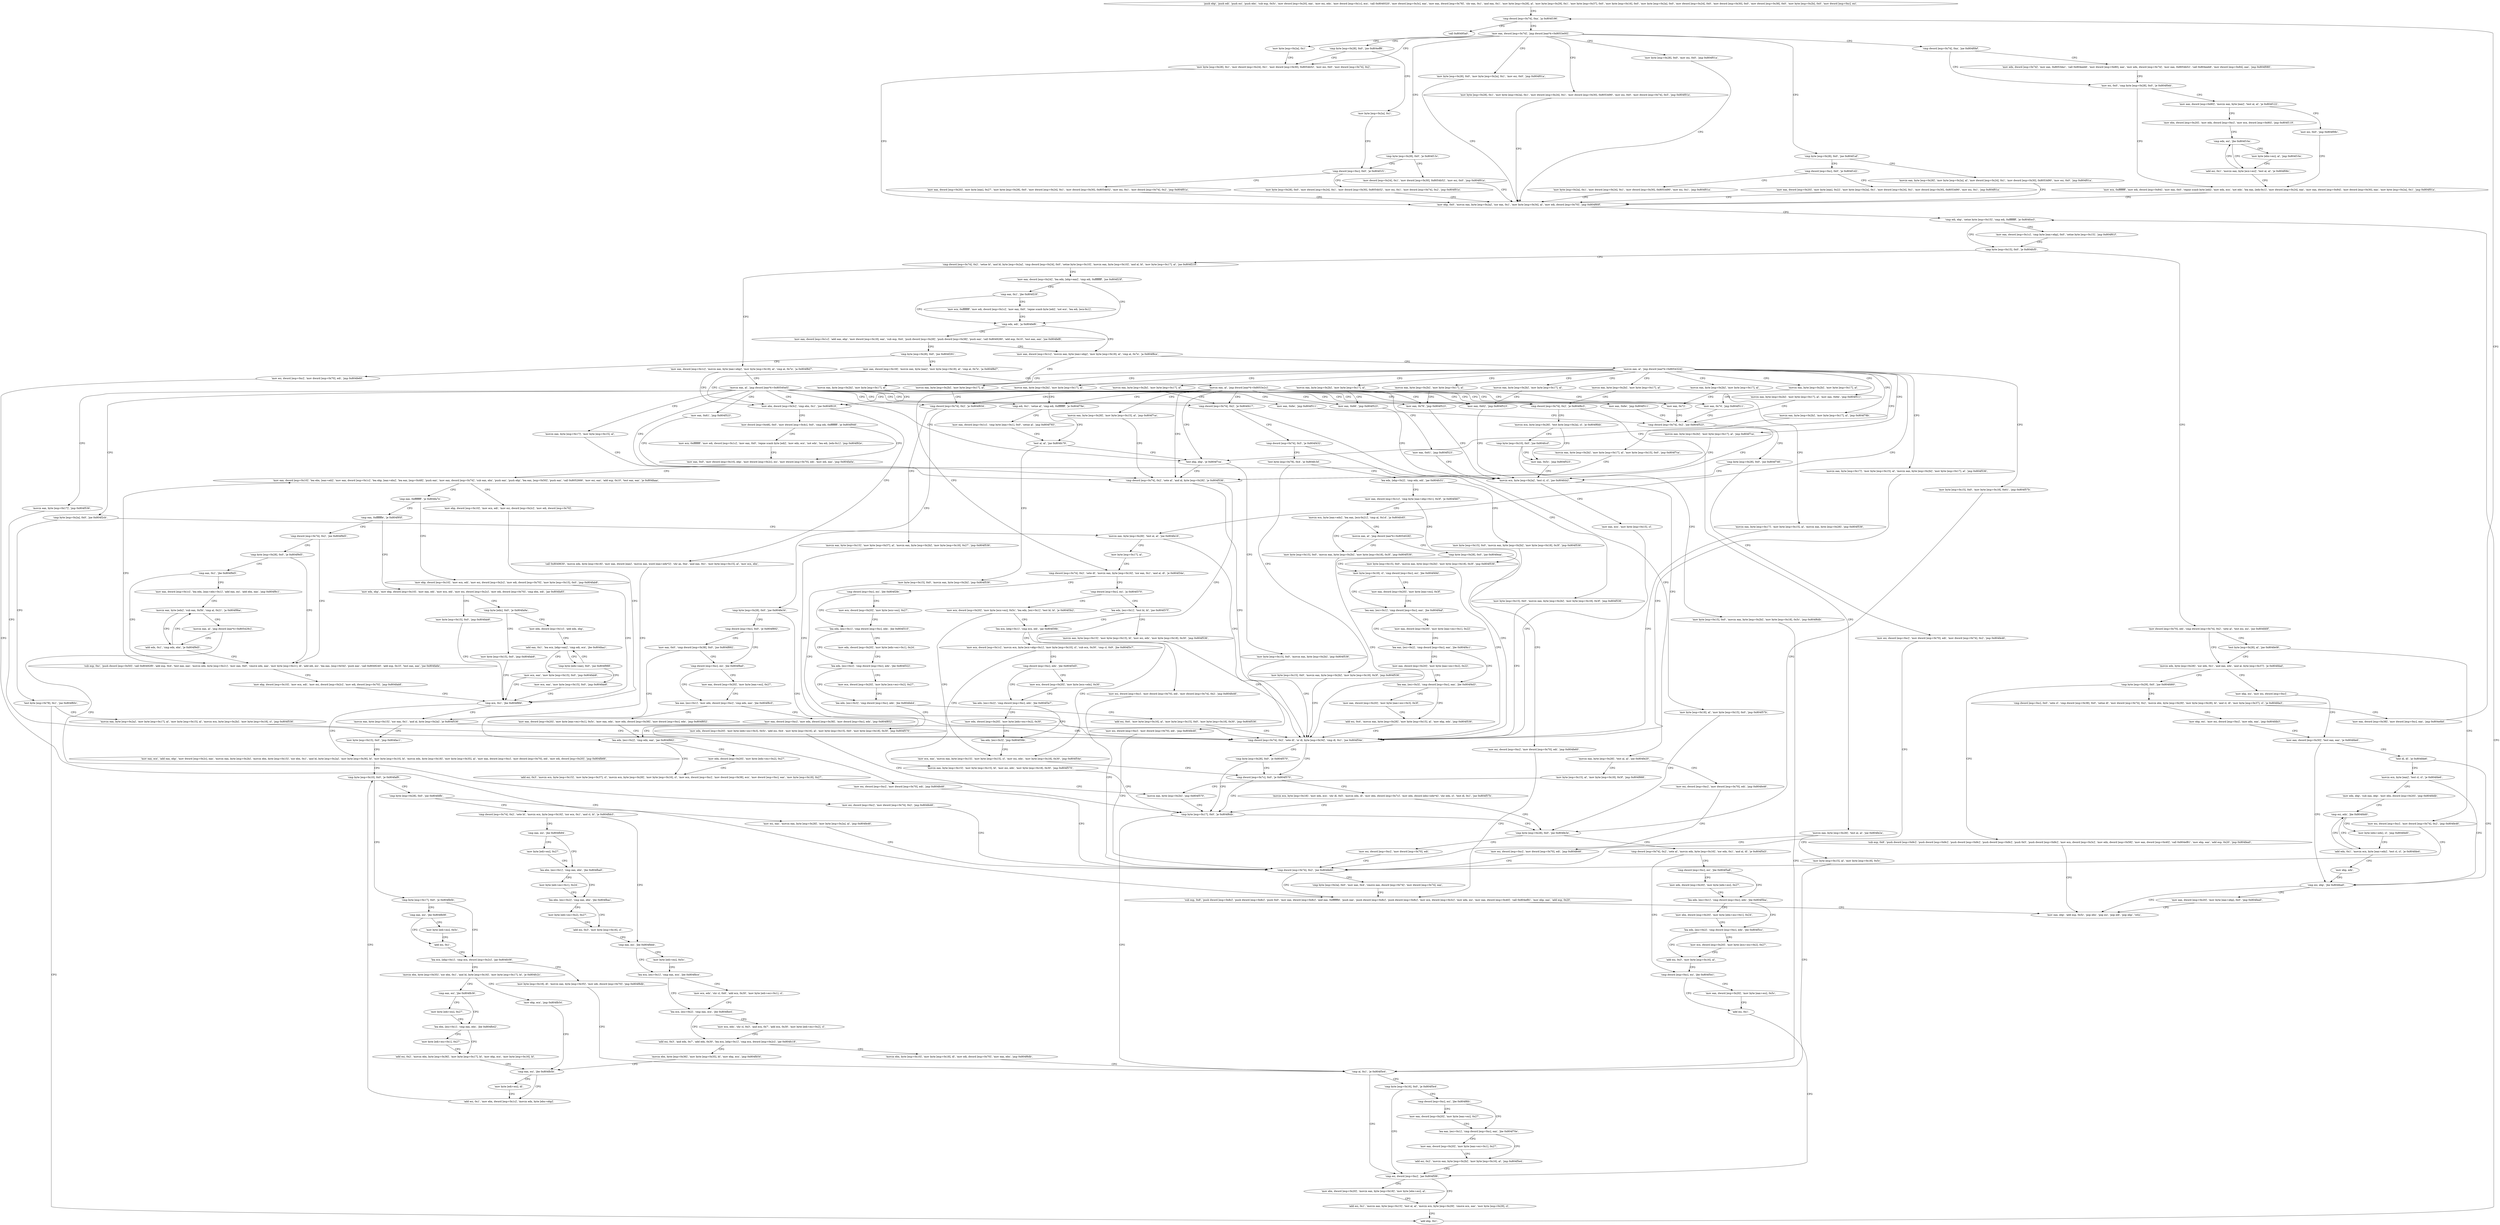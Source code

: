 digraph "func" {
"134541185" [label = "'push ebp', 'push edi', 'push esi', 'push ebx', 'sub esp, 0x5c', 'mov dword [esp+0x20], eax', 'mov esi, edx', 'mov dword [esp+0x1c], ecx', 'call 0x8049320', 'mov dword [esp+0x3c], eax', 'mov eax, dword [esp+0x78]', 'shr eax, 0x1', 'and eax, 0x1', 'mov byte [esp+0x28], al', 'mov byte [esp+0x29], 0x1', 'mov byte [esp+0x37], 0x0', 'mov byte [esp+0x16], 0x0', 'mov byte [esp+0x2a], 0x0', 'mov dword [esp+0x24], 0x0', 'mov dword [esp+0x30], 0x0', 'mov dword [esp+0x38], 0x0', 'mov byte [esp+0x2b], 0x0', 'mov dword [esp+0xc], esi', " ]
"134541277" [label = "'cmp dword [esp+0x74], 0xa', 'ja 0x804f196', " ]
"134541718" [label = "'call 0x80495a0', " ]
"134541288" [label = "'mov eax, dword [esp+0x74]', 'jmp dword [eax*4+0x8053e00]', " ]
"134541299" [label = "'mov byte [esp+0x2a], 0x1', " ]
"134541304" [label = "'mov byte [esp+0x28], 0x1', 'mov dword [esp+0x24], 0x1', 'mov dword [esp+0x30], 0x8054b52', 'mov esi, 0x0', 'mov dword [esp+0x74], 0x2', " ]
"134541364" [label = "'mov byte [esp+0x28], 0x0', 'mov esi, 0x0', 'jmp 0x804f01a', " ]
"134541376" [label = "'cmp byte [esp+0x28], 0x0', 'jne 0x804f1af', " ]
"134541433" [label = "'cmp dword [esp+0x74], 0xa', 'jne 0x804f0bf', " ]
"134541612" [label = "'cmp byte [esp+0x28], 0x0', 'jne 0x804eff8', " ]
"134541685" [label = "'cmp byte [esp+0x28], 0x0', 'je 0x804f13c', " ]
"134541723" [label = "'mov byte [esp+0x28], 0x0', 'mov byte [esp+0x2a], 0x1', 'mov esi, 0x0', 'jmp 0x804f01a', " ]
"134545098" [label = "'mov byte [esp+0x28], 0x1', 'mov byte [esp+0x2a], 0x1', 'mov dword [esp+0x24], 0x1', 'mov dword [esp+0x30], 0x8053d90', 'mov esi, 0x0', 'mov dword [esp+0x74], 0x5', 'jmp 0x804f01a', " ]
"134541338" [label = "'mov ebp, 0x0', 'movzx eax, byte [esp+0x2a]', 'xor eax, 0x1', 'mov byte [esp+0x34], al', 'mov edi, dword [esp+0x70]', 'jmp 0x804f60f', " ]
"134541743" [label = "'movzx eax, byte [esp+0x28]', 'mov byte [esp+0x2a], al', 'mov dword [esp+0x24], 0x1', 'mov dword [esp+0x30], 0x8053d90', 'mov esi, 0x0', 'jmp 0x804f01a', " ]
"134541387" [label = "'cmp dword [esp+0xc], 0x0', 'je 0x804f1d2', " ]
"134541503" [label = "'mov edx, dword [esp+0x74]', 'mov eax, 0x8053da1', 'call 0x804eeb6', 'mov dword [esp+0x80], eax', 'mov edx, dword [esp+0x74]', 'mov eax, 0x8054b52', 'call 0x804eeb6', 'mov dword [esp+0x84], eax', 'jmp 0x804f080', " ]
"134541440" [label = "'mov esi, 0x0', 'cmp byte [esp+0x28], 0x0', 'je 0x804f0eb', " ]
"134541623" [label = "'mov byte [esp+0x2a], 0x1', " ]
"134541628" [label = "'cmp dword [esp+0xc], 0x0', 'je 0x804f1f1', " ]
"134541692" [label = "'mov dword [esp+0x24], 0x1', 'mov dword [esp+0x30], 0x8054b52', 'mov esi, 0x0', 'jmp 0x804f01a', " ]
"134542863" [label = "'cmp edi, ebp', 'setne byte [esp+0x15]', 'cmp edi, 0xffffffff', 'je 0x804fce3', " ]
"134544611" [label = "'mov eax, dword [esp+0x1c]', 'cmp byte [eax+ebp], 0x0', 'setne byte [esp+0x15]', 'jmp 0x804f61f', " ]
"134542879" [label = "'cmp byte [esp+0x15], 0x0', 'je 0x804fcf5', " ]
"134541778" [label = "'mov byte [esp+0x2a], 0x1', 'mov dword [esp+0x24], 0x1', 'mov dword [esp+0x30], 0x8053d90', 'mov esi, 0x1', 'jmp 0x804f01a', " ]
"134541398" [label = "'mov eax, dword [esp+0x20]', 'mov byte [eax], 0x22', 'mov byte [esp+0x2a], 0x1', 'mov dword [esp+0x24], 0x1', 'mov dword [esp+0x30], 0x8053d90', 'mov esi, 0x1', 'jmp 0x804f01a', " ]
"134541547" [label = "'mov eax, dword [esp+0x80]', 'movzx eax, byte [eax]', 'test al, al', 'je 0x804f122', " ]
"134541452" [label = "'mov ecx, 0xffffffff', 'mov edi, dword [esp+0x84]', 'mov eax, 0x0', 'repne scasb byte [edi]', 'mov edx, ecx', 'not edx', 'lea eax, [edx-0x1]', 'mov dword [esp+0x24], eax', 'mov eax, dword [esp+0x84]', 'mov dword [esp+0x30], eax', 'mov byte [esp+0x2a], 0x1', 'jmp 0x804f01a', " ]
"134541809" [label = "'mov byte [esp+0x28], 0x0', 'mov dword [esp+0x24], 0x1', 'mov dword [esp+0x30], 0x8054b52', 'mov esi, 0x1', 'mov dword [esp+0x74], 0x2', 'jmp 0x804f01a', " ]
"134541639" [label = "'mov eax, dword [esp+0x20]', 'mov byte [eax], 0x27', 'mov byte [esp+0x28], 0x0', 'mov dword [esp+0x24], 0x1', 'mov dword [esp+0x30], 0x8054b52', 'mov esi, 0x1', 'mov dword [esp+0x74], 0x2', 'jmp 0x804f01a', " ]
"134544629" [label = "'mov dword [esp+0x70], edi', 'cmp dword [esp+0x74], 0x2', 'sete al', 'test esi, esi', 'jne 0x804fd0f', " ]
"134542890" [label = "'cmp dword [esp+0x74], 0x2', 'setne bl', 'and bl, byte [esp+0x2a]', 'cmp dword [esp+0x24], 0x0', 'setne byte [esp+0x10]', 'movzx eax, byte [esp+0x10]', 'and al, bl', 'mov byte [esp+0x17], al', 'jne 0x804f218', " ]
"134541602" [label = "'mov esi, 0x0', 'jmp 0x804f08c', " ]
"134541561" [label = "'mov ebx, dword [esp+0x20]', 'mov edx, dword [esp+0xc]', 'mov ecx, dword [esp+0x80]', 'jmp 0x804f119', " ]
"134544655" [label = "'movzx edx, byte [esp+0x28]', 'xor edx, 0x1', 'and eax, edx', 'and al, byte [esp+0x37]', 'je 0x804fdad', " ]
"134544645" [label = "'test byte [esp+0x28], al', 'jne 0x804fe08', " ]
"134541848" [label = "'mov eax, dword [esp+0x24]', 'lea edx, [ebp+eax]', 'cmp edi, 0xffffffff', 'jne 0x804f23f', " ]
"134542929" [label = "'mov eax, dword [esp+0x1c]', 'movzx eax, byte [eax+ebp]', 'mov byte [esp+0x18], al', 'cmp al, 0x7e', 'ja 0x804f8d7', " ]
"134541593" [label = "'cmp edx, esi', 'jbe 0x804f10a', " ]
"134544813" [label = "'mov ebp, esi', 'mov esi, dword [esp+0xc]', " ]
"134544675" [label = "'cmp byte [esp+0x29], 0x0', 'jne 0x804fd60', " ]
"134544904" [label = "'mov esi, dword [esp+0xc]', 'mov dword [esp+0x74], 0x2', 'jmp 0x804fe46', " ]
"134541887" [label = "'cmp edx, edi', 'ja 0x804fef6', " ]
"134541861" [label = "'cmp eax, 0x1', 'jbe 0x804f23f', " ]
"134543575" [label = "'mov ebx, dword [esp+0x3c]', 'cmp ebx, 0x1', 'jne 0x804f919', " ]
"134542949" [label = "'movzx eax, al', 'jmp dword [eax*4+0x80540a0]', " ]
"134541578" [label = "'add esi, 0x1', 'movzx eax, byte [ecx+esi]', 'test al, al', 'je 0x804f08c', " ]
"134541597" [label = "'mov byte [ebx+esi], al', 'jmp 0x804f10a', " ]
"134544819" [label = "'mov eax, dword [esp+0x30]', 'test eax, eax', 'je 0x804fde6', " ]
"134544736" [label = "'sub esp, 0x8', 'push dword [esp+0x8c]', 'push dword [esp+0x8c]', 'push dword [esp+0x8c]', 'push dword [esp+0x8c]', 'push 0x5', 'push dword [esp+0x8c]', 'mov ecx, dword [esp+0x3c]', 'mov edx, dword [esp+0x58]', 'mov eax, dword [esp+0x40]', 'call 0x804ef81', 'mov ebp, eax', 'add esp, 0x20', 'jmp 0x804fea0', " ]
"134544682" [label = "'cmp dword [esp+0xc], 0x0', 'sete cl', 'cmp dword [esp+0x38], 0x0', 'setne dl', 'mov dword [esp+0x74], 0x2', 'movzx ebx, byte [esp+0x29]', 'mov byte [esp+0x28], bl', 'and cl, dl', 'mov byte [esp+0x37], cl', 'je 0x804fda3', " ]
"134544966" [label = "'cmp dword [esp+0x74], 0x2', 'jne 0x804fe60', " ]
"134545142" [label = "'mov eax, dword [esp+0x1c]', 'movzx eax, byte [eax+ebp]', 'mov byte [esp+0x18], al', 'cmp al, 0x7e', 'ja 0x804f8ce', " ]
"134541895" [label = "'mov eax, dword [esp+0x1c]', 'add eax, ebp', 'mov dword [esp+0x18], eax', 'sub esp, 0x4', 'push dword [esp+0x28]', 'push dword [esp+0x38]', 'push eax', 'call 0x8049280', 'add esp, 0x10', 'test eax, eax', 'jne 0x804fef6', " ]
"134541866" [label = "'mov ecx, 0xffffffff', 'mov edi, dword [esp+0x1c]', 'mov eax, 0x0', 'repne scasb byte [edi]', 'not ecx', 'lea edi, [ecx-0x1]', " ]
"134543641" [label = "'mov dword [esp+0x48], 0x0', 'mov dword [esp+0x4c], 0x0', 'cmp edi, 0xffffffff', 'je 0x804f946', " ]
"134543584" [label = "'call 0x8049630', 'movzx edx, byte [esp+0x18]', 'mov eax, dword [eax]', 'movzx eax, word [eax+edx*2]', 'shr ax, 0xe', 'and eax, 0x1', 'mov byte [esp+0x15], al', 'mov ecx, ebx', " ]
"134541982" [label = "'cmp byte [esp+0x2a], 0x0', 'jne 0x804f2cb', " ]
"134542325" [label = "'cmp dword [esp+0x74], 0x2', 'je 0x804f417', " ]
"134542572" [label = "'mov eax, 0x62', 'jmp 0x804f523', " ]
"134542588" [label = "'mov eax, 0x66', 'jmp 0x804f523', " ]
"134542604" [label = "'mov eax, 0x72', " ]
"134542968" [label = "'mov eax, 0x74', 'jmp 0x804f511', " ]
"134542987" [label = "'mov eax, 0x76', 'jmp 0x804f523', " ]
"134543006" [label = "'cmp dword [esp+0x74], 0x2', 'je 0x804f6c5', " ]
"134543135" [label = "'mov eax, 0x6e', 'jmp 0x804f511', " ]
"134543195" [label = "'mov eax, 0x61', 'jmp 0x804f523', " ]
"134543224" [label = "'cmp edi, 0x1', 'setne al', 'cmp edi, 0xffffffff', 'je 0x804f79e', " ]
"134543243" [label = "'test ebp, ebp', 'je 0x804f7ca', " ]
"134543297" [label = "'movzx eax, byte [esp+0x17]', 'mov byte [esp+0x15], al', " ]
"134543306" [label = "'cmp dword [esp+0x74], 0x2', 'sete al', 'and al, byte [esp+0x28]', 'je 0x804f536', " ]
"134543381" [label = "'cmp dword [esp+0x74], 0x2', 'je 0x804f834', " ]
"134544435" [label = "'movzx eax, byte [esp+0x17]', 'jmp 0x804f536', " ]
"134544870" [label = "'cmp esi, ebp', 'jbe 0x804fea0', " ]
"134545056" [label = "'mov eax, ebp', 'add esp, 0x5c', 'pop ebx', 'pop esi', 'pop edi', 'pop ebp', 'retn', " ]
"134544878" [label = "'mov eax, dword [esp+0x20]', 'mov byte [eax+ebp], 0x0', 'jmp 0x804fea0', " ]
"134544827" [label = "'test dl, dl', 'je 0x804fde6', " ]
"134544831" [label = "'movzx ecx, byte [eax]', 'test cl, cl', 'je 0x804fde6', " ]
"134544803" [label = "'mov ebp, esi', 'mov esi, dword [esp+0xc]', 'mov edx, eax', 'jmp 0x804fdb3', " ]
"134544723" [label = "'mov eax, dword [esp+0x38]', 'mov dword [esp+0xc], eax', 'jmp 0x804efdd', " ]
"134544992" [label = "'sub esp, 0x8', 'push dword [esp+0x8c]', 'push dword [esp+0x8c]', 'push 0x0', 'mov eax, dword [esp+0x8c]', 'and eax, 0xfffffffd', 'push eax', 'push dword [esp+0x8c]', 'push dword [esp+0x8c]', 'mov ecx, dword [esp+0x3c]', 'mov edx, esi', 'mov eax, dword [esp+0x40]', 'call 0x804ef81', 'mov ebp, eax', 'add esp, 0x20', " ]
"134544973" [label = "'cmp byte [esp+0x2a], 0x0', 'mov eax, 0x4', 'cmove eax, dword [esp+0x74]', 'mov dword [esp+0x74], eax', " ]
"134543566" [label = "'movzx eax, byte [esp+0x2b]', 'mov byte [esp+0x17], al', " ]
"134545162" [label = "'movzx eax, al', 'jmp dword [eax*4+0x8054324]', " ]
"134541933" [label = "'cmp byte [esp+0x28], 0x0', 'jne 0x804f291', " ]
"134543686" [label = "'mov ecx, 0xffffffff', 'mov edi, dword [esp+0x1c]', 'mov eax, 0x0', 'repne scasb byte [edi]', 'mov edx, ecx', 'not edx', 'lea edi, [edx-0x1]', 'jmp 0x804f92e', " ]
"134543662" [label = "'mov eax, 0x0', 'mov dword [esp+0x10], ebp', 'mov dword [esp+0x2c], esi', 'mov dword [esp+0x70], edi', 'mov edi, eax', 'jmp 0x804fa0a', " ]
"134543613" [label = "'movzx eax, byte [esp+0x15]', 'xor eax, 0x1', 'and al, byte [esp+0x2a]', 'je 0x804f536', " ]
"134542027" [label = "'movzx eax, byte [esp+0x28]', 'test al, al', 'jne 0x804fe16', " ]
"134541989" [label = "'test byte [esp+0x78], 0x1', 'jne 0x804f60c', " ]
"134542359" [label = "'movzx eax, byte [esp+0x28]', 'test al, al', 'jne 0x804fe20', " ]
"134542332" [label = "'cmp dword [esp+0x74], 0x5', 'je 0x804f432', " ]
"134542627" [label = "'movzx ecx, byte [esp+0x2a]', 'test cl, cl', 'jne 0x804fcb2', " ]
"134542609" [label = "'cmp dword [esp+0x74], 0x2', 'jne 0x804f523', " ]
"134543045" [label = "'movzx eax, byte [esp+0x28]', 'test al, al', 'jne 0x804fe2a', " ]
"134543013" [label = "'movzx ecx, byte [esp+0x28]', 'test byte [esp+0x2a], cl', 'je 0x804f6bb', " ]
"134543262" [label = "'mov eax, dword [esp+0x1c]', 'cmp byte [eax+0x1], 0x0', 'setne al', 'jmp 0x804f783', " ]
"134543235" [label = "'test al, al', 'jne 0x804fc79', " ]
"134543247" [label = "'mov byte [esp+0x15], 0x0', 'movzx eax, byte [esp+0x2b]', 'jmp 0x804f536', " ]
"134542646" [label = "'cmp dword [esp+0x74], 0x2', 'sete dl', 'or dl, byte [esp+0x34]', 'cmp dl, 0x1', 'jne 0x804f54e', " ]
"134543324" [label = "'mov esi, dword [esp+0xc]', 'mov dword [esp+0x70], edi', 'mov dword [esp+0x74], 0x2', 'jmp 0x804fe46', " ]
"134543412" [label = "'cmp byte [esp+0x28], 0x0', 'jne 0x804fe34', " ]
"134543388" [label = "'movzx eax, byte [esp+0x15]', 'mov byte [esp+0x37], al', 'movzx eax, byte [esp+0x2b]', 'mov byte [esp+0x18], 0x27', 'jmp 0x804f536', " ]
"134544838" [label = "'mov edx, ebp', 'sub eax, ebp', 'mov ebx, dword [esp+0x20]', 'jmp 0x804fddb', " ]
"134542316" [label = "'movzx eax, byte [esp+0x2b]', 'mov byte [esp+0x17], al', " ]
"134542563" [label = "'movzx eax, byte [esp+0x2b]', 'mov byte [esp+0x17], al', " ]
"134542579" [label = "'movzx eax, byte [esp+0x2b]', 'mov byte [esp+0x17], al', " ]
"134542595" [label = "'movzx eax, byte [esp+0x2b]', 'mov byte [esp+0x17], al', " ]
"134542959" [label = "'movzx eax, byte [esp+0x2b]', 'mov byte [esp+0x17], al', " ]
"134542978" [label = "'movzx eax, byte [esp+0x2b]', 'mov byte [esp+0x17], al', " ]
"134542997" [label = "'movzx eax, byte [esp+0x2b]', 'mov byte [esp+0x17], al', " ]
"134543155" [label = "'movzx eax, byte [esp+0x2b]', 'mov byte [esp+0x17], al', 'mov eax, 0x6e', 'jmp 0x804f511', " ]
"134543215" [label = "'movzx eax, byte [esp+0x2b]', 'mov byte [esp+0x17], al', " ]
"134543275" [label = "'movzx eax, byte [esp+0x2b]', 'mov byte [esp+0x17], al', 'jmp 0x804f78b', " ]
"134543286" [label = "'movzx eax, byte [esp+0x2b]', 'mov byte [esp+0x17], al', 'jmp 0x804f7ca', " ]
"134543356" [label = "'movzx eax, byte [esp+0x2b]', 'mov byte [esp+0x17], al', 'mov byte [esp+0x15], 0x0', 'jmp 0x804f7ca', " ]
"134543372" [label = "'movzx eax, byte [esp+0x2b]', 'mov byte [esp+0x17], al', " ]
"134544539" [label = "'movzx eax, byte [esp+0x17]', 'mov byte [esp+0x15], al', 'movzx eax, byte [esp+0x2b]', 'mov byte [esp+0x17], al', 'jmp 0x804f536', " ]
"134544576" [label = "'mov byte [esp+0x15], 0x0', 'mov byte [esp+0x18], 0x61', 'jmp 0x804f57b', " ]
"134541969" [label = "'mov esi, dword [esp+0xc]', 'mov dword [esp+0x70], edi', 'jmp 0x804fe60', " ]
"134541940" [label = "'mov eax, dword [esp+0x18]', 'movzx eax, byte [eax]', 'mov byte [esp+0x18], al', 'cmp al, 0x7e', 'ja 0x804f8d7', " ]
"134543882" [label = "'mov eax, dword [esp+0x10]', 'lea ebx, [eax+edi]', 'mov eax, dword [esp+0x1c]', 'lea ebp, [eax+ebx]', 'lea eax, [esp+0x48]', 'push eax', 'mov eax, dword [esp+0x74]', 'sub eax, ebx', 'push eax', 'push ebp', 'lea eax, [esp+0x50]', 'push eax', 'call 0x8052666', 'mov esi, eax', 'add esp, 0x10', 'test eax, eax', 'je 0x804faaa', " ]
"134542670" [label = "'cmp dword [esp+0x7c], 0x0', 'je 0x804f570', " ]
"134542663" [label = "'cmp byte [esp+0x28], 0x0', 'je 0x804f570', " ]
"134543631" [label = "'mov byte [esp+0x15], 0x0', 'jmp 0x804fac1', " ]
"134544065" [label = "'mov eax, ecx', 'add eax, ebp', 'mov dword [esp+0x2c], eax', 'movzx eax, byte [esp+0x2b]', 'movzx ebx, byte [esp+0x15]', 'xor ebx, 0x1', 'and bl, byte [esp+0x2a]', 'mov byte [esp+0x36], bl', 'mov byte [esp+0x10], bl', 'movzx edx, byte [esp+0x18]', 'mov byte [esp+0x35], al', 'mov eax, dword [esp+0xc]', 'mov dword [esp+0x70], edi', 'mov edi, dword [esp+0x20]', 'jmp 0x804fb66', " ]
"134544918" [label = "'mov esi, dword [esp+0xc]', 'mov dword [esp+0x70], edi', 'jmp 0x804fe46', " ]
"134542040" [label = "'mov byte [esp+0x17], al', " ]
"134542860" [label = "'add ebp, 0x1', " ]
"134542000" [label = "'movzx eax, byte [esp+0x2a]', 'mov byte [esp+0x17], al', 'mov byte [esp+0x15], al', 'movzx ecx, byte [esp+0x2b]', 'mov byte [esp+0x18], cl', 'jmp 0x804f536', " ]
"134544928" [label = "'mov esi, dword [esp+0xc]', 'mov dword [esp+0x70], edi', 'jmp 0x804fe46', " ]
"134542372" [label = "'mov byte [esp+0x15], al', 'mov byte [esp+0x18], 0x3f', 'jmp 0x804f888', " ]
"134542386" [label = "'test byte [esp+0x78], 0x4', 'je 0x804fc3d', " ]
"134542339" [label = "'mov byte [esp+0x15], 0x0', 'movzx eax, byte [esp+0x2b]', 'mov byte [esp+0x18], 0x3f', 'jmp 0x804f536', " ]
"134544562" [label = "'mov byte [esp+0x18], al', 'mov byte [esp+0x15], 0x0', 'jmp 0x804f57b', " ]
"134542640" [label = "'mov eax, ecx', 'mov byte [esp+0x15], cl', " ]
"134542616" [label = "'cmp byte [esp+0x28], 0x0', 'jne 0x804f746', " ]
"134543174" [label = "'mov esi, dword [esp+0xc]', 'mov dword [esp+0x70], edi', 'mov dword [esp+0x74], 0x2', 'jmp 0x804fe46', " ]
"134544938" [label = "'mov esi, dword [esp+0xc]', 'mov dword [esp+0x70], edi', 'jmp 0x804fe46', " ]
"134543058" [label = "'mov byte [esp+0x15], al', 'mov byte [esp+0x18], 0x5c', " ]
"134543035" [label = "'mov eax, 0x5c', 'jmp 0x804f523', " ]
"134543024" [label = "'cmp byte [esp+0x10], 0x0', 'jne 0x804fccf', " ]
"134544505" [label = "'mov byte [esp+0x15], 0x0', 'movzx eax, byte [esp+0x2b]', 'jmp 0x804f536', " ]
"134544948" [label = "'mov esi, dword [esp+0xc]', 'mov dword [esp+0x70], edi', 'jmp 0x804fe46', " ]
"134543423" [label = "'cmp dword [esp+0xc], 0x0', 'je 0x804f892', " ]
"134544859" [label = "'cmp esi, edx', 'jbe 0x804fdd0', " ]
"134542715" [label = "'cmp byte [esp+0x28], 0x0', 'jne 0x804fe3e', " ]
"134541959" [label = "'movzx eax, al', 'jmp dword [eax*4+0x8053e2c]', " ]
"134544042" [label = "'mov ebp, dword [esp+0x10]', 'mov ecx, edi', 'mov esi, dword [esp+0x2c]', 'mov edi, dword [esp+0x70]', " ]
"134543928" [label = "'cmp eax, 0xffffffff', 'je 0x804fa7e', " ]
"134542704" [label = "'cmp byte [esp+0x17], 0x0', 'je 0x804f6db', " ]
"134542677" [label = "'movzx ecx, byte [esp+0x18]', 'mov edx, ecx', 'shr dl, 0x5', 'movzx edx, dl', 'mov ebx, dword [esp+0x7c]', 'mov edx, dword [ebx+edx*4]', 'shr edx, cl', 'test dl, 0x1', 'jne 0x804f57b', " ]
"134544230" [label = "'cmp byte [esp+0x10], 0x0', 'je 0x804faf9', " ]
"134542044" [label = "'cmp dword [esp+0x74], 0x2', 'sete dl', 'movzx eax, byte [esp+0x16]', 'xor eax, 0x1', 'and al, dl', 'je 0x804f34e', " ]
"134543496" [label = "'movzx eax, byte [esp+0x2b]', 'jmp 0x804f570', " ]
"134544445" [label = "'mov byte [esp+0x15], 0x0', 'movzx eax, byte [esp+0x2b]', 'mov byte [esp+0x18], 0x3f', 'jmp 0x804f536', " ]
"134542397" [label = "'lea edx, [ebp+0x2]', 'cmp edx, edi', 'jae 0x804fc51', " ]
"134543067" [label = "'cmp al, 0x1', 'je 0x804f5e4', " ]
"134544591" [label = "'mov byte [esp+0x15], 0x0', 'movzx eax, byte [esp+0x2b]', 'mov byte [esp+0x18], 0x5c', 'jmp 0x804f6db', " ]
"134543506" [label = "'cmp dword [esp+0xc], esi', 'jbe 0x804f8a0', " ]
"134543430" [label = "'mov eax, 0x0', 'cmp dword [esp+0x38], 0x0', 'jne 0x804f892', " ]
"134544848" [label = "'add edx, 0x1', 'movzx ecx, byte [eax+edx]', 'test cl, cl', 'je 0x804fde4', " ]
"134544863" [label = "'mov byte [ebx+edx], cl', 'jmp 0x804fdd0', " ]
"134544958" [label = "'mov esi, dword [esp+0xc]', 'mov dword [esp+0x70], edi', " ]
"134542726" [label = "'cmp dword [esp+0x74], 0x2', 'sete al', 'movzx edx, byte [esp+0x16]', 'xor edx, 0x1', 'and al, dl', 'je 0x804f5d3', " ]
"134543145" [label = "'mov eax, 0x6e', 'jmp 0x804f511', " ]
"134543205" [label = "'mov eax, 0x61', 'jmp 0x804f523', " ]
"134543345" [label = "'movzx eax, byte [esp+0x28]', 'mov byte [esp+0x15], al', 'jmp 0x804f7ca', " ]
"134544520" [label = "'movzx eax, byte [esp+0x17]', 'mov byte [esp+0x15], al', 'movzx eax, byte [esp+0x28]', 'jmp 0x804f536', " ]
"134544056" [label = "'cmp ecx, 0x1', 'jbe 0x804f8fd', " ]
"134543998" [label = "'mov ebp, dword [esp+0x10]', 'mov ecx, edi', 'mov esi, dword [esp+0x2c]', 'mov edi, dword [esp+0x70]', 'mov byte [esp+0x15], 0x0', 'jmp 0x804fab8', " ]
"134543933" [label = "'cmp eax, 0xfffffffe', 'je 0x804f95f', " ]
"134544121" [label = "'cmp byte [esp+0x17], 0x0', 'je 0x804fb0b', " ]
"134544237" [label = "'cmp byte [esp+0x28], 0x0', 'jne 0x804fdfb', " ]
"134542158" [label = "'cmp dword [esp+0xc], esi', 'ja 0x804f370', " ]
"134542192" [label = "'mov ecx, dword [esp+0x20]', 'mov byte [ecx+esi], 0x5c', 'lea edx, [esi+0x1]', 'test bl, bl', 'je 0x804f3b2', " ]
"134542164" [label = "'lea edx, [esi+0x1]', 'test bl, bl', 'jne 0x804f37f', " ]
"134542064" [label = "'cmp dword [esp+0xc], esi', 'jbe 0x804f2fe', " ]
"134542078" [label = "'lea edx, [esi+0x1]', 'cmp dword [esp+0xc], edx', 'jbe 0x804f310', " ]
"134542070" [label = "'mov ecx, dword [esp+0x20]', 'mov byte [ecx+esi], 0x27', " ]
"134544465" [label = "'mov byte [esp+0x15], 0x0', 'movzx eax, byte [esp+0x2b]', 'mov byte [esp+0x18], 0x3f', 'jmp 0x804f536', " ]
"134542408" [label = "'mov eax, dword [esp+0x1c]', 'cmp byte [eax+ebp+0x1], 0x3f', 'je 0x804f467', " ]
"134542820" [label = "'cmp esi, dword [esp+0xc]', 'jae 0x804f5f6', " ]
"134542838" [label = "'add esi, 0x1', 'movzx eax, byte [esp+0x15]', 'test al, al', 'movzx ecx, byte [esp+0x29]', 'cmove ecx, eax', 'mov byte [esp+0x29], cl', " ]
"134542826" [label = "'mov ebx, dword [esp+0x20]', 'movzx eax, byte [esp+0x18]', 'mov byte [ebx+esi], al', " ]
"134543075" [label = "'cmp byte [esp+0x16], 0x0', 'je 0x804f5e4', " ]
"134543086" [label = "'cmp dword [esp+0xc], esi', 'jbe 0x804f6fc', " ]
"134543520" [label = "'lea eax, [esi+0x1]', 'mov edx, dword [esp+0xc]', 'cmp edx, eax', 'jbe 0x804f8c0', " ]
"134543512" [label = "'mov eax, dword [esp+0x20]', 'mov byte [eax+esi], 0x27', " ]
"134543442" [label = "'lea edx, [esi+0x2]', 'cmp edx, eax', 'jae 0x804f862', " ]
"134544868" [label = "'mov ebp, edx', " ]
"134542803" [label = "'cmp dword [esp+0xc], esi', 'jbe 0x804f5e1', " ]
"134542746" [label = "'cmp dword [esp+0xc], esi', 'jbe 0x804f5a8', " ]
"134543711" [label = "'mov edx, ebp', 'mov ebp, dword [esp+0x10]', 'mov eax, edi', 'mov ecx, edi', 'mov esi, dword [esp+0x2c]', 'mov edi, dword [esp+0x70]', 'cmp ebx, edi', 'jae 0x804fa93', " ]
"134543942" [label = "'cmp dword [esp+0x74], 0x2', 'jne 0x804f9d5', " ]
"134544139" [label = "'lea ecx, [ebp+0x1]', 'cmp ecx, dword [esp+0x2c]', 'jae 0x804fc06', " ]
"134544128" [label = "'cmp eax, esi', 'jbe 0x804fb08', " ]
"134544891" [label = "'mov esi, eax', 'movzx eax, byte [esp+0x28]', 'mov byte [esp+0x2a], al', 'jmp 0x804fe46', " ]
"134544248" [label = "'cmp dword [esp+0x74], 0x2', 'sete bl', 'movzx ecx, byte [esp+0x16]', 'xor ecx, 0x1', 'and cl, bl', 'je 0x804fbb3', " ]
"134542258" [label = "'movzx eax, byte [esp+0x15]', 'mov byte [esp+0x15], bl', 'mov esi, edx', 'mov byte [esp+0x18], 0x30', 'jmp 0x804f570', " ]
"134542207" [label = "'lea ecx, [ebp+0x1]', 'cmp ecx, edi', 'jae 0x804f39b', " ]
"134542171" [label = "'movzx eax, byte [esp+0x15]', 'mov byte [esp+0x15], bl', 'mov esi, edx', 'mov byte [esp+0x18], 0x30', 'jmp 0x804f536', " ]
"134542096" [label = "'lea edx, [esi+0x2]', 'cmp dword [esp+0xc], edx', 'jbe 0x804f322', " ]
"134542087" [label = "'mov edx, dword [esp+0x20]', 'mov byte [edx+esi+0x1], 0x24', " ]
"134542439" [label = "'movzx ecx, byte [eax+edx]', 'lea eax, [ecx-0x21]', 'cmp al, 0x1d', 'ja 0x804fc65', " ]
"134542419" [label = "'mov byte [esp+0x15], 0x0', 'movzx eax, byte [esp+0x2b]', 'mov byte [esp+0x18], 0x3f', 'jmp 0x804f536', " ]
"134543100" [label = "'lea eax, [esi+0x1]', 'cmp dword [esp+0xc], eax', 'jbe 0x804f70e', " ]
"134543092" [label = "'mov eax, dword [esp+0x20]', 'mov byte [eax+esi], 0x27', " ]
"134543552" [label = "'mov eax, dword [esp+0xc]', 'mov edx, dword [esp+0x38]', 'mov dword [esp+0xc], edx', 'jmp 0x804f852', " ]
"134543531" [label = "'mov eax, dword [esp+0x20]', 'mov byte [eax+esi+0x1], 0x5c', 'mov eax, edx', 'mov edx, dword [esp+0x38]', 'mov dword [esp+0xc], edx', 'jmp 0x804f852', " ]
"134543458" [label = "'add esi, 0x3', 'movzx ecx, byte [esp+0x15]', 'mov byte [esp+0x37], cl', 'movzx ecx, byte [esp+0x28]', 'mov byte [esp+0x16], cl', 'mov ecx, dword [esp+0xc]', 'mov dword [esp+0x38], ecx', 'mov dword [esp+0xc], eax', 'mov byte [esp+0x18], 0x27', " ]
"134543449" [label = "'mov edx, dword [esp+0x20]', 'mov byte [edx+esi+0x2], 0x27', " ]
"134542817" [label = "'add esi, 0x1', " ]
"134542809" [label = "'mov eax, dword [esp+0x20]', 'mov byte [eax+esi], 0x5c', " ]
"134542760" [label = "'lea edx, [esi+0x1]', 'cmp dword [esp+0xc], edx', 'jbe 0x804f5ba', " ]
"134542752" [label = "'mov edx, dword [esp+0x20]', 'mov byte [edx+esi], 0x27', " ]
"134544019" [label = "'mov byte [esp+0x15], 0x0', 'jmp 0x804fab8', " ]
"134543737" [label = "'cmp byte [edx], 0x0', 'je 0x804fa9a', " ]
"134543829" [label = "'sub esp, 0xc', 'push dword [esp+0x50]', 'call 0x80492f0', 'add esp, 0x4', 'test eax, eax', 'movzx edx, byte [esp+0x21]', 'mov eax, 0x0', 'cmove edx, eax', 'mov byte [esp+0x21], dl', 'add edi, esi', 'lea eax, [esp+0x54]', 'push eax', 'call 0x8049240', 'add esp, 0x10', 'test eax, eax', 'jne 0x804fa6e', " ]
"134543949" [label = "'cmp byte [esp+0x28], 0x0', 'je 0x804f9d5', " ]
"134544390" [label = "'mov byte [esp+0x18], dl', 'movzx eax, byte [esp+0x35]', 'mov edi, dword [esp+0x70]', 'jmp 0x804f6db', " ]
"134544152" [label = "'movzx ebx, byte [esp+0x35]', 'xor ebx, 0x1', 'and bl, byte [esp+0x16]', 'mov byte [esp+0x17], bl', 'je 0x804fc2c', " ]
"134544136" [label = "'add esi, 0x1', " ]
"134544132" [label = "'mov byte [edi+esi], 0x5c', " ]
"134544307" [label = "'cmp eax, esi', 'jbe 0x804fbbb', " ]
"134544268" [label = "'cmp eax, esi', 'jbe 0x804fb94', " ]
"134542235" [label = "'mov ecx, eax', 'movzx eax, byte [esp+0x15]', 'mov byte [esp+0x15], cl', 'mov esi, edx', 'mov byte [esp+0x18], 0x30', 'jmp 0x804f54e', " ]
"134542214" [label = "'mov ecx, dword [esp+0x1c]', 'movzx ecx, byte [ecx+ebp+0x1]', 'mov byte [esp+0x10], cl', 'sub ecx, 0x30', 'cmp cl, 0x9', 'jbe 0x804f3c7', " ]
"134542114" [label = "'lea edx, [esi+0x3]', 'cmp dword [esp+0xc], edx', 'jbe 0x804feb4', " ]
"134542105" [label = "'mov ecx, dword [esp+0x20]', 'mov byte [ecx+esi+0x2], 0x27', " ]
"134544485" [label = "'mov byte [esp+0x15], 0x0', 'movzx eax, byte [esp+0x2b]', 'mov byte [esp+0x18], 0x3f', 'jmp 0x804f536', " ]
"134542454" [label = "'movzx eax, al', 'jmp dword [eax*4+0x8054028]', " ]
"134543118" [label = "'add esi, 0x2', 'movzx eax, byte [esp+0x2b]', 'mov byte [esp+0x16], al', 'jmp 0x804f5e4', " ]
"134543109" [label = "'mov eax, dword [esp+0x20]', 'mov byte [eax+esi+0x1], 0x27', " ]
"134542778" [label = "'lea edx, [esi+0x2]', 'cmp dword [esp+0xc], edx', 'jbe 0x804f5cc', " ]
"134542769" [label = "'mov ebx, dword [esp+0x20]', 'mov byte [ebx+esi+0x1], 0x24', " ]
"134544026" [label = "'mov byte [esp+0x15], 0x0', 'jmp 0x804fab8', " ]
"134543746" [label = "'mov edx, dword [esp+0x1c]', 'add edx, ebp', " ]
"134543982" [label = "'mov ebp, dword [esp+0x10]', 'mov ecx, edi', 'mov esi, dword [esp+0x2c]', 'mov edi, dword [esp+0x70]', 'jmp 0x804fab8', " ]
"134543956" [label = "'cmp eax, 0x1', 'jbe 0x804f9d5', " ]
"134544428" [label = "'mov ebp, ecx', 'jmp 0x804fb54', " ]
"134544174" [label = "'cmp eax, esi', 'jbe 0x804fb36', " ]
"134544315" [label = "'lea ecx, [esi+0x1]', 'cmp eax, ecx', 'jbe 0x804fbce', " ]
"134544311" [label = "'mov byte [edi+esi], 0x5c', " ]
"134544276" [label = "'lea ebx, [esi+0x1]', 'cmp eax, ebx', 'jbe 0x804fba0', " ]
"134544272" [label = "'mov byte [edi+esi], 0x27', " ]
"134542279" [label = "'cmp dword [esp+0xc], edx', 'jbe 0x804f3d5', " ]
"134545076" [label = "'add esi, 0x4', 'mov byte [esp+0x16], al', 'mov byte [esp+0x15], 0x0', 'mov byte [esp+0x18], 0x30', 'jmp 0x804f536', " ]
"134542127" [label = "'mov edx, dword [esp+0x20]', 'mov byte [edx+esi+0x3], 0x5c', 'add esi, 0x4', 'mov byte [esp+0x16], al', 'mov byte [esp+0x15], 0x0', 'mov byte [esp+0x18], 0x30', 'jmp 0x804f570', " ]
"134542464" [label = "'cmp byte [esp+0x28], 0x0', 'jne 0x804feaa', " ]
"134542796" [label = "'add esi, 0x3', 'mov byte [esp+0x16], al', " ]
"134542787" [label = "'mov ecx, dword [esp+0x20]', 'mov byte [ecx+esi+0x2], 0x27', " ]
"134543752" [label = "'add eax, 0x1', 'lea ecx, [ebp+eax]', 'cmp edi, ecx', 'jbe 0x804faa1', " ]
"134543965" [label = "'mov eax, dword [esp+0x1c]', 'lea edx, [eax+ebx+0x1]', 'add eax, esi', 'add ebx, eax', 'jmp 0x804f9c1', " ]
"134544212" [label = "'cmp eax, esi', 'jbe 0x804fb5b', " ]
"134544182" [label = "'lea ebx, [esi+0x1]', 'cmp eax, ebx', 'jbe 0x804fb42', " ]
"134544178" [label = "'mov byte [edi+esi], 0x27', " ]
"134544334" [label = "'lea ecx, [esi+0x2]', 'cmp eax, ecx', 'jbe 0x804fbe4', " ]
"134544322" [label = "'mov ecx, edx', 'shr cl, 0x6', 'add ecx, 0x30', 'mov byte [edi+esi+0x1], cl', " ]
"134544288" [label = "'lea ebx, [esi+0x2]', 'cmp eax, ebx', 'jbe 0x804fbac', " ]
"134544283" [label = "'mov byte [edi+esi+0x1], 0x24', " ]
"134542293" [label = "'lea edx, [esi+0x2]', 'cmp dword [esp+0xc], edx', 'jbe 0x804f3e7', " ]
"134542285" [label = "'mov ecx, dword [esp+0x20]', 'mov byte [ecx+edx], 0x30', " ]
"134545066" [label = "'mov esi, dword [esp+0xc]', 'mov dword [esp+0x70], edi', 'jmp 0x804fe60', " ]
"134542475" [label = "'mov byte [esp+0x18], cl', 'cmp dword [esp+0xc], esi', 'jbe 0x804f49d', " ]
"134544033" [label = "'mov ecx, eax', 'mov byte [esp+0x15], 0x0', 'jmp 0x804fab8', " ]
"134543767" [label = "'cmp byte [edx+eax], 0x0', 'jne 0x804f988', " ]
"134543773" [label = "'mov ecx, eax', 'mov byte [esp+0x15], 0x0', 'jmp 0x804fab8', " ]
"134543809" [label = "'movzx eax, byte [edx]', 'sub eax, 0x5b', 'cmp al, 0x21', 'ja 0x804f9ba', " ]
"134544219" [label = "'add esi, 0x1', 'mov ebx, dword [esp+0x1c]', 'movzx edx, byte [ebx+ebp]', " ]
"134544216" [label = "'mov byte [edi+esi], dl', " ]
"134544194" [label = "'add esi, 0x2', 'movzx ebx, byte [esp+0x36]', 'mov byte [esp+0x17], bl', 'mov ebp, ecx', 'mov byte [esp+0x16], bl', " ]
"134544189" [label = "'mov byte [edi+esi+0x1], 0x27', " ]
"134544356" [label = "'add esi, 0x3', 'and edx, 0x7', 'add edx, 0x30', 'lea ecx, [ebp+0x1]', 'cmp ecx, dword [esp+0x2c]', 'jae 0x804fc18', " ]
"134544341" [label = "'mov ecx, edx', 'shr cl, 0x3', 'and ecx, 0x7', 'add ecx, 0x30', 'mov byte [edi+esi+0x2], cl', " ]
"134544300" [label = "'add esi, 0x3', 'mov byte [esp+0x16], cl', " ]
"134544295" [label = "'mov byte [edi+esi+0x2], 0x27', " ]
"134542311" [label = "'lea edx, [esi+0x3]', 'jmp 0x804f39b', " ]
"134542302" [label = "'mov edx, dword [esp+0x20]', 'mov byte [edx+esi+0x2], 0x30', " ]
"134542493" [label = "'lea eax, [esi+0x1]', 'cmp dword [esp+0xc], eax', 'jbe 0x804f4af', " ]
"134542485" [label = "'mov eax, dword [esp+0x20]', 'mov byte [eax+esi], 0x3f', " ]
"134543802" [label = "'add edx, 0x1', 'cmp edx, ebx', 'je 0x804f9d5', " ]
"134543819" [label = "'movzx eax, al', 'jmp dword [eax*4+0x805429c]', " ]
"134544408" [label = "'movzx ebx, byte [esp+0x10]', 'mov byte [esp+0x18], dl', 'mov edi, dword [esp+0x70]', 'mov eax, ebx', 'jmp 0x804f6db', " ]
"134544374" [label = "'movzx ebx, byte [esp+0x36]', 'mov byte [esp+0x35], bl', 'mov ebp, ecx', 'jmp 0x804fb54', " ]
"134542511" [label = "'lea eax, [esi+0x2]', 'cmp dword [esp+0xc], eax', 'jbe 0x804f4c1', " ]
"134542502" [label = "'mov eax, dword [esp+0x20]', 'mov byte [eax+esi+0x1], 0x22', " ]
"134543785" [label = "'mov esi, dword [esp+0xc]', 'mov dword [esp+0x74], 0x2', 'jmp 0x804fe46', " ]
"134542529" [label = "'lea eax, [esi+0x3]', 'cmp dword [esp+0xc], eax', 'jbe 0x804f4d3', " ]
"134542520" [label = "'mov eax, dword [esp+0x20]', 'mov byte [eax+esi+0x2], 0x22', " ]
"134542547" [label = "'add esi, 0x4', 'movzx eax, byte [esp+0x28]', 'mov byte [esp+0x15], al', 'mov ebp, edx', 'jmp 0x804f536', " ]
"134542538" [label = "'mov eax, dword [esp+0x20]', 'mov byte [eax+esi+0x3], 0x3f', " ]
"134541185" -> "134541277" [ label = "CFG" ]
"134541277" -> "134541718" [ label = "CFG" ]
"134541277" -> "134541288" [ label = "CFG" ]
"134541288" -> "134541299" [ label = "CFG" ]
"134541288" -> "134541304" [ label = "CFG" ]
"134541288" -> "134541364" [ label = "CFG" ]
"134541288" -> "134541376" [ label = "CFG" ]
"134541288" -> "134541433" [ label = "CFG" ]
"134541288" -> "134541612" [ label = "CFG" ]
"134541288" -> "134541685" [ label = "CFG" ]
"134541288" -> "134541723" [ label = "CFG" ]
"134541288" -> "134545098" [ label = "CFG" ]
"134541299" -> "134541304" [ label = "CFG" ]
"134541304" -> "134541338" [ label = "CFG" ]
"134541364" -> "134541338" [ label = "CFG" ]
"134541376" -> "134541743" [ label = "CFG" ]
"134541376" -> "134541387" [ label = "CFG" ]
"134541433" -> "134541503" [ label = "CFG" ]
"134541433" -> "134541440" [ label = "CFG" ]
"134541612" -> "134541304" [ label = "CFG" ]
"134541612" -> "134541623" [ label = "CFG" ]
"134541685" -> "134541628" [ label = "CFG" ]
"134541685" -> "134541692" [ label = "CFG" ]
"134541723" -> "134541338" [ label = "CFG" ]
"134545098" -> "134541338" [ label = "CFG" ]
"134541338" -> "134542863" [ label = "CFG" ]
"134541743" -> "134541338" [ label = "CFG" ]
"134541387" -> "134541778" [ label = "CFG" ]
"134541387" -> "134541398" [ label = "CFG" ]
"134541503" -> "134541440" [ label = "CFG" ]
"134541440" -> "134541547" [ label = "CFG" ]
"134541440" -> "134541452" [ label = "CFG" ]
"134541623" -> "134541628" [ label = "CFG" ]
"134541628" -> "134541809" [ label = "CFG" ]
"134541628" -> "134541639" [ label = "CFG" ]
"134541692" -> "134541338" [ label = "CFG" ]
"134542863" -> "134544611" [ label = "CFG" ]
"134542863" -> "134542879" [ label = "CFG" ]
"134544611" -> "134542879" [ label = "CFG" ]
"134542879" -> "134544629" [ label = "CFG" ]
"134542879" -> "134542890" [ label = "CFG" ]
"134541778" -> "134541338" [ label = "CFG" ]
"134541398" -> "134541338" [ label = "CFG" ]
"134541547" -> "134541602" [ label = "CFG" ]
"134541547" -> "134541561" [ label = "CFG" ]
"134541452" -> "134541338" [ label = "CFG" ]
"134541809" -> "134541338" [ label = "CFG" ]
"134541639" -> "134541338" [ label = "CFG" ]
"134544629" -> "134544655" [ label = "CFG" ]
"134544629" -> "134544645" [ label = "CFG" ]
"134542890" -> "134541848" [ label = "CFG" ]
"134542890" -> "134542929" [ label = "CFG" ]
"134541602" -> "134541452" [ label = "CFG" ]
"134541561" -> "134541593" [ label = "CFG" ]
"134544655" -> "134544813" [ label = "CFG" ]
"134544655" -> "134544675" [ label = "CFG" ]
"134544645" -> "134544904" [ label = "CFG" ]
"134544645" -> "134544655" [ label = "CFG" ]
"134541848" -> "134541887" [ label = "CFG" ]
"134541848" -> "134541861" [ label = "CFG" ]
"134542929" -> "134543575" [ label = "CFG" ]
"134542929" -> "134542949" [ label = "CFG" ]
"134541593" -> "134541578" [ label = "CFG" ]
"134541593" -> "134541597" [ label = "CFG" ]
"134544813" -> "134544819" [ label = "CFG" ]
"134544675" -> "134544736" [ label = "CFG" ]
"134544675" -> "134544682" [ label = "CFG" ]
"134544904" -> "134544966" [ label = "CFG" ]
"134541887" -> "134545142" [ label = "CFG" ]
"134541887" -> "134541895" [ label = "CFG" ]
"134541861" -> "134541887" [ label = "CFG" ]
"134541861" -> "134541866" [ label = "CFG" ]
"134543575" -> "134543641" [ label = "CFG" ]
"134543575" -> "134543584" [ label = "CFG" ]
"134542949" -> "134541982" [ label = "CFG" ]
"134542949" -> "134542325" [ label = "CFG" ]
"134542949" -> "134542572" [ label = "CFG" ]
"134542949" -> "134542588" [ label = "CFG" ]
"134542949" -> "134542604" [ label = "CFG" ]
"134542949" -> "134542968" [ label = "CFG" ]
"134542949" -> "134542987" [ label = "CFG" ]
"134542949" -> "134543006" [ label = "CFG" ]
"134542949" -> "134543135" [ label = "CFG" ]
"134542949" -> "134543195" [ label = "CFG" ]
"134542949" -> "134543224" [ label = "CFG" ]
"134542949" -> "134543243" [ label = "CFG" ]
"134542949" -> "134543297" [ label = "CFG" ]
"134542949" -> "134543306" [ label = "CFG" ]
"134542949" -> "134543381" [ label = "CFG" ]
"134542949" -> "134543575" [ label = "CFG" ]
"134542949" -> "134544435" [ label = "CFG" ]
"134541578" -> "134541452" [ label = "CFG" ]
"134541578" -> "134541593" [ label = "CFG" ]
"134541597" -> "134541578" [ label = "CFG" ]
"134544819" -> "134544870" [ label = "CFG" ]
"134544819" -> "134544827" [ label = "CFG" ]
"134544736" -> "134545056" [ label = "CFG" ]
"134544682" -> "134544803" [ label = "CFG" ]
"134544682" -> "134544723" [ label = "CFG" ]
"134544966" -> "134544992" [ label = "CFG" ]
"134544966" -> "134544973" [ label = "CFG" ]
"134545142" -> "134543566" [ label = "CFG" ]
"134545142" -> "134545162" [ label = "CFG" ]
"134541895" -> "134545142" [ label = "CFG" ]
"134541895" -> "134541933" [ label = "CFG" ]
"134541866" -> "134541887" [ label = "CFG" ]
"134543641" -> "134543686" [ label = "CFG" ]
"134543641" -> "134543662" [ label = "CFG" ]
"134543584" -> "134543613" [ label = "CFG" ]
"134541982" -> "134542027" [ label = "CFG" ]
"134541982" -> "134541989" [ label = "CFG" ]
"134542325" -> "134542359" [ label = "CFG" ]
"134542325" -> "134542332" [ label = "CFG" ]
"134542572" -> "134542627" [ label = "CFG" ]
"134542588" -> "134542627" [ label = "CFG" ]
"134542604" -> "134542609" [ label = "CFG" ]
"134542968" -> "134542609" [ label = "CFG" ]
"134542987" -> "134542627" [ label = "CFG" ]
"134543006" -> "134543045" [ label = "CFG" ]
"134543006" -> "134543013" [ label = "CFG" ]
"134543135" -> "134542609" [ label = "CFG" ]
"134543195" -> "134542627" [ label = "CFG" ]
"134543224" -> "134543262" [ label = "CFG" ]
"134543224" -> "134543235" [ label = "CFG" ]
"134543243" -> "134543306" [ label = "CFG" ]
"134543243" -> "134543247" [ label = "CFG" ]
"134543297" -> "134543306" [ label = "CFG" ]
"134543306" -> "134542646" [ label = "CFG" ]
"134543306" -> "134543324" [ label = "CFG" ]
"134543381" -> "134543412" [ label = "CFG" ]
"134543381" -> "134543388" [ label = "CFG" ]
"134544435" -> "134542646" [ label = "CFG" ]
"134544870" -> "134545056" [ label = "CFG" ]
"134544870" -> "134544878" [ label = "CFG" ]
"134544878" -> "134545056" [ label = "CFG" ]
"134544827" -> "134544870" [ label = "CFG" ]
"134544827" -> "134544831" [ label = "CFG" ]
"134544831" -> "134544870" [ label = "CFG" ]
"134544831" -> "134544838" [ label = "CFG" ]
"134544803" -> "134544819" [ label = "CFG" ]
"134544723" -> "134541277" [ label = "CFG" ]
"134544992" -> "134545056" [ label = "CFG" ]
"134544973" -> "134544992" [ label = "CFG" ]
"134543566" -> "134543575" [ label = "CFG" ]
"134545162" -> "134542027" [ label = "CFG" ]
"134545162" -> "134542316" [ label = "CFG" ]
"134545162" -> "134542563" [ label = "CFG" ]
"134545162" -> "134542579" [ label = "CFG" ]
"134545162" -> "134542595" [ label = "CFG" ]
"134545162" -> "134542959" [ label = "CFG" ]
"134545162" -> "134542978" [ label = "CFG" ]
"134545162" -> "134542997" [ label = "CFG" ]
"134545162" -> "134543155" [ label = "CFG" ]
"134545162" -> "134543215" [ label = "CFG" ]
"134545162" -> "134543275" [ label = "CFG" ]
"134545162" -> "134543286" [ label = "CFG" ]
"134545162" -> "134543356" [ label = "CFG" ]
"134545162" -> "134543372" [ label = "CFG" ]
"134545162" -> "134543566" [ label = "CFG" ]
"134545162" -> "134544539" [ label = "CFG" ]
"134545162" -> "134544576" [ label = "CFG" ]
"134541933" -> "134541969" [ label = "CFG" ]
"134541933" -> "134541940" [ label = "CFG" ]
"134543686" -> "134543662" [ label = "CFG" ]
"134543662" -> "134543882" [ label = "CFG" ]
"134543613" -> "134542646" [ label = "CFG" ]
"134543613" -> "134543631" [ label = "CFG" ]
"134542027" -> "134544918" [ label = "CFG" ]
"134542027" -> "134542040" [ label = "CFG" ]
"134541989" -> "134542860" [ label = "CFG" ]
"134541989" -> "134542000" [ label = "CFG" ]
"134542359" -> "134544928" [ label = "CFG" ]
"134542359" -> "134542372" [ label = "CFG" ]
"134542332" -> "134542386" [ label = "CFG" ]
"134542332" -> "134542339" [ label = "CFG" ]
"134542627" -> "134544562" [ label = "CFG" ]
"134542627" -> "134542640" [ label = "CFG" ]
"134542609" -> "134542627" [ label = "CFG" ]
"134542609" -> "134542616" [ label = "CFG" ]
"134543045" -> "134544938" [ label = "CFG" ]
"134543045" -> "134543058" [ label = "CFG" ]
"134543013" -> "134543035" [ label = "CFG" ]
"134543013" -> "134543024" [ label = "CFG" ]
"134543262" -> "134543235" [ label = "CFG" ]
"134543235" -> "134544505" [ label = "CFG" ]
"134543235" -> "134543243" [ label = "CFG" ]
"134543247" -> "134542646" [ label = "CFG" ]
"134542646" -> "134542670" [ label = "CFG" ]
"134542646" -> "134542663" [ label = "CFG" ]
"134543324" -> "134544966" [ label = "CFG" ]
"134543412" -> "134544948" [ label = "CFG" ]
"134543412" -> "134543423" [ label = "CFG" ]
"134543388" -> "134542646" [ label = "CFG" ]
"134544838" -> "134544859" [ label = "CFG" ]
"134542316" -> "134542325" [ label = "CFG" ]
"134542563" -> "134542572" [ label = "CFG" ]
"134542579" -> "134542588" [ label = "CFG" ]
"134542595" -> "134542604" [ label = "CFG" ]
"134542959" -> "134542968" [ label = "CFG" ]
"134542978" -> "134542987" [ label = "CFG" ]
"134542997" -> "134543006" [ label = "CFG" ]
"134543155" -> "134542609" [ label = "CFG" ]
"134543215" -> "134543224" [ label = "CFG" ]
"134543275" -> "134543243" [ label = "CFG" ]
"134543286" -> "134543306" [ label = "CFG" ]
"134543356" -> "134543306" [ label = "CFG" ]
"134543372" -> "134543381" [ label = "CFG" ]
"134544539" -> "134542646" [ label = "CFG" ]
"134544576" -> "134542715" [ label = "CFG" ]
"134541969" -> "134544992" [ label = "CFG" ]
"134541940" -> "134543575" [ label = "CFG" ]
"134541940" -> "134541959" [ label = "CFG" ]
"134543882" -> "134544042" [ label = "CFG" ]
"134543882" -> "134543928" [ label = "CFG" ]
"134542670" -> "134542704" [ label = "CFG" ]
"134542670" -> "134542677" [ label = "CFG" ]
"134542663" -> "134542704" [ label = "CFG" ]
"134542663" -> "134542670" [ label = "CFG" ]
"134543631" -> "134544065" [ label = "CFG" ]
"134544065" -> "134544230" [ label = "CFG" ]
"134544918" -> "134544966" [ label = "CFG" ]
"134542040" -> "134542044" [ label = "CFG" ]
"134542860" -> "134542863" [ label = "CFG" ]
"134542000" -> "134542646" [ label = "CFG" ]
"134544928" -> "134544966" [ label = "CFG" ]
"134542372" -> "134543496" [ label = "CFG" ]
"134542386" -> "134544445" [ label = "CFG" ]
"134542386" -> "134542397" [ label = "CFG" ]
"134542339" -> "134542646" [ label = "CFG" ]
"134544562" -> "134542715" [ label = "CFG" ]
"134542640" -> "134542646" [ label = "CFG" ]
"134542616" -> "134543174" [ label = "CFG" ]
"134542616" -> "134542627" [ label = "CFG" ]
"134543174" -> "134544966" [ label = "CFG" ]
"134544938" -> "134544966" [ label = "CFG" ]
"134543058" -> "134543067" [ label = "CFG" ]
"134543035" -> "134542627" [ label = "CFG" ]
"134543024" -> "134544591" [ label = "CFG" ]
"134543024" -> "134543035" [ label = "CFG" ]
"134544505" -> "134542646" [ label = "CFG" ]
"134544948" -> "134544966" [ label = "CFG" ]
"134543423" -> "134543506" [ label = "CFG" ]
"134543423" -> "134543430" [ label = "CFG" ]
"134544859" -> "134544848" [ label = "CFG" ]
"134544859" -> "134544863" [ label = "CFG" ]
"134542715" -> "134544958" [ label = "CFG" ]
"134542715" -> "134542726" [ label = "CFG" ]
"134541959" -> "134542044" [ label = "CFG" ]
"134541959" -> "134542325" [ label = "CFG" ]
"134541959" -> "134542572" [ label = "CFG" ]
"134541959" -> "134542588" [ label = "CFG" ]
"134541959" -> "134542604" [ label = "CFG" ]
"134541959" -> "134542968" [ label = "CFG" ]
"134541959" -> "134542987" [ label = "CFG" ]
"134541959" -> "134543006" [ label = "CFG" ]
"134541959" -> "134543145" [ label = "CFG" ]
"134541959" -> "134543205" [ label = "CFG" ]
"134541959" -> "134543224" [ label = "CFG" ]
"134541959" -> "134543243" [ label = "CFG" ]
"134541959" -> "134543306" [ label = "CFG" ]
"134541959" -> "134543345" [ label = "CFG" ]
"134541959" -> "134543381" [ label = "CFG" ]
"134541959" -> "134543575" [ label = "CFG" ]
"134541959" -> "134544520" [ label = "CFG" ]
"134544042" -> "134544056" [ label = "CFG" ]
"134543928" -> "134543998" [ label = "CFG" ]
"134543928" -> "134543933" [ label = "CFG" ]
"134542704" -> "134543067" [ label = "CFG" ]
"134542704" -> "134542715" [ label = "CFG" ]
"134542677" -> "134542715" [ label = "CFG" ]
"134542677" -> "134542704" [ label = "CFG" ]
"134544230" -> "134544121" [ label = "CFG" ]
"134544230" -> "134544237" [ label = "CFG" ]
"134542044" -> "134542158" [ label = "CFG" ]
"134542044" -> "134542064" [ label = "CFG" ]
"134543496" -> "134542704" [ label = "CFG" ]
"134544445" -> "134542646" [ label = "CFG" ]
"134542397" -> "134544465" [ label = "CFG" ]
"134542397" -> "134542408" [ label = "CFG" ]
"134543067" -> "134542820" [ label = "CFG" ]
"134543067" -> "134543075" [ label = "CFG" ]
"134544591" -> "134543067" [ label = "CFG" ]
"134543506" -> "134543520" [ label = "CFG" ]
"134543506" -> "134543512" [ label = "CFG" ]
"134543430" -> "134543506" [ label = "CFG" ]
"134543430" -> "134543442" [ label = "CFG" ]
"134544848" -> "134544868" [ label = "CFG" ]
"134544848" -> "134544859" [ label = "CFG" ]
"134544863" -> "134544848" [ label = "CFG" ]
"134544958" -> "134544966" [ label = "CFG" ]
"134542726" -> "134542803" [ label = "CFG" ]
"134542726" -> "134542746" [ label = "CFG" ]
"134543145" -> "134542609" [ label = "CFG" ]
"134543205" -> "134542627" [ label = "CFG" ]
"134543345" -> "134543306" [ label = "CFG" ]
"134544520" -> "134542646" [ label = "CFG" ]
"134544056" -> "134543613" [ label = "CFG" ]
"134544056" -> "134544065" [ label = "CFG" ]
"134543998" -> "134544056" [ label = "CFG" ]
"134543933" -> "134543711" [ label = "CFG" ]
"134543933" -> "134543942" [ label = "CFG" ]
"134544121" -> "134544139" [ label = "CFG" ]
"134544121" -> "134544128" [ label = "CFG" ]
"134544237" -> "134544891" [ label = "CFG" ]
"134544237" -> "134544248" [ label = "CFG" ]
"134542158" -> "134542192" [ label = "CFG" ]
"134542158" -> "134542164" [ label = "CFG" ]
"134542192" -> "134542258" [ label = "CFG" ]
"134542192" -> "134542207" [ label = "CFG" ]
"134542164" -> "134542207" [ label = "CFG" ]
"134542164" -> "134542171" [ label = "CFG" ]
"134542064" -> "134542078" [ label = "CFG" ]
"134542064" -> "134542070" [ label = "CFG" ]
"134542078" -> "134542096" [ label = "CFG" ]
"134542078" -> "134542087" [ label = "CFG" ]
"134542070" -> "134542078" [ label = "CFG" ]
"134544465" -> "134542646" [ label = "CFG" ]
"134542408" -> "134542439" [ label = "CFG" ]
"134542408" -> "134542419" [ label = "CFG" ]
"134542820" -> "134542838" [ label = "CFG" ]
"134542820" -> "134542826" [ label = "CFG" ]
"134542838" -> "134542860" [ label = "CFG" ]
"134542826" -> "134542838" [ label = "CFG" ]
"134543075" -> "134542820" [ label = "CFG" ]
"134543075" -> "134543086" [ label = "CFG" ]
"134543086" -> "134543100" [ label = "CFG" ]
"134543086" -> "134543092" [ label = "CFG" ]
"134543520" -> "134543552" [ label = "CFG" ]
"134543520" -> "134543531" [ label = "CFG" ]
"134543512" -> "134543520" [ label = "CFG" ]
"134543442" -> "134543458" [ label = "CFG" ]
"134543442" -> "134543449" [ label = "CFG" ]
"134544868" -> "134544870" [ label = "CFG" ]
"134542803" -> "134542817" [ label = "CFG" ]
"134542803" -> "134542809" [ label = "CFG" ]
"134542746" -> "134542760" [ label = "CFG" ]
"134542746" -> "134542752" [ label = "CFG" ]
"134543711" -> "134544019" [ label = "CFG" ]
"134543711" -> "134543737" [ label = "CFG" ]
"134543942" -> "134543829" [ label = "CFG" ]
"134543942" -> "134543949" [ label = "CFG" ]
"134544139" -> "134544390" [ label = "CFG" ]
"134544139" -> "134544152" [ label = "CFG" ]
"134544128" -> "134544136" [ label = "CFG" ]
"134544128" -> "134544132" [ label = "CFG" ]
"134544891" -> "134544966" [ label = "CFG" ]
"134544248" -> "134544307" [ label = "CFG" ]
"134544248" -> "134544268" [ label = "CFG" ]
"134542258" -> "134542704" [ label = "CFG" ]
"134542207" -> "134542235" [ label = "CFG" ]
"134542207" -> "134542214" [ label = "CFG" ]
"134542171" -> "134542646" [ label = "CFG" ]
"134542096" -> "134542114" [ label = "CFG" ]
"134542096" -> "134542105" [ label = "CFG" ]
"134542087" -> "134542096" [ label = "CFG" ]
"134542439" -> "134544485" [ label = "CFG" ]
"134542439" -> "134542454" [ label = "CFG" ]
"134542419" -> "134542646" [ label = "CFG" ]
"134543100" -> "134543118" [ label = "CFG" ]
"134543100" -> "134543109" [ label = "CFG" ]
"134543092" -> "134543100" [ label = "CFG" ]
"134543552" -> "134543442" [ label = "CFG" ]
"134543531" -> "134543442" [ label = "CFG" ]
"134543458" -> "134543496" [ label = "CFG" ]
"134543449" -> "134543458" [ label = "CFG" ]
"134542817" -> "134542820" [ label = "CFG" ]
"134542809" -> "134542817" [ label = "CFG" ]
"134542760" -> "134542778" [ label = "CFG" ]
"134542760" -> "134542769" [ label = "CFG" ]
"134542752" -> "134542760" [ label = "CFG" ]
"134544019" -> "134544056" [ label = "CFG" ]
"134543737" -> "134544026" [ label = "CFG" ]
"134543737" -> "134543746" [ label = "CFG" ]
"134543829" -> "134543982" [ label = "CFG" ]
"134543829" -> "134543882" [ label = "CFG" ]
"134543949" -> "134543829" [ label = "CFG" ]
"134543949" -> "134543956" [ label = "CFG" ]
"134544390" -> "134543067" [ label = "CFG" ]
"134544152" -> "134544428" [ label = "CFG" ]
"134544152" -> "134544174" [ label = "CFG" ]
"134544136" -> "134544139" [ label = "CFG" ]
"134544132" -> "134544136" [ label = "CFG" ]
"134544307" -> "134544315" [ label = "CFG" ]
"134544307" -> "134544311" [ label = "CFG" ]
"134544268" -> "134544276" [ label = "CFG" ]
"134544268" -> "134544272" [ label = "CFG" ]
"134542235" -> "134542670" [ label = "CFG" ]
"134542214" -> "134542279" [ label = "CFG" ]
"134542214" -> "134542235" [ label = "CFG" ]
"134542114" -> "134545076" [ label = "CFG" ]
"134542114" -> "134542127" [ label = "CFG" ]
"134542105" -> "134542114" [ label = "CFG" ]
"134544485" -> "134542646" [ label = "CFG" ]
"134542454" -> "134542464" [ label = "CFG" ]
"134542454" -> "134544485" [ label = "CFG" ]
"134543118" -> "134542820" [ label = "CFG" ]
"134543109" -> "134543118" [ label = "CFG" ]
"134542778" -> "134542796" [ label = "CFG" ]
"134542778" -> "134542787" [ label = "CFG" ]
"134542769" -> "134542778" [ label = "CFG" ]
"134544026" -> "134544056" [ label = "CFG" ]
"134543746" -> "134543752" [ label = "CFG" ]
"134543982" -> "134544056" [ label = "CFG" ]
"134543956" -> "134543829" [ label = "CFG" ]
"134543956" -> "134543965" [ label = "CFG" ]
"134544428" -> "134544212" [ label = "CFG" ]
"134544174" -> "134544182" [ label = "CFG" ]
"134544174" -> "134544178" [ label = "CFG" ]
"134544315" -> "134544334" [ label = "CFG" ]
"134544315" -> "134544322" [ label = "CFG" ]
"134544311" -> "134544315" [ label = "CFG" ]
"134544276" -> "134544288" [ label = "CFG" ]
"134544276" -> "134544283" [ label = "CFG" ]
"134544272" -> "134544276" [ label = "CFG" ]
"134542279" -> "134542293" [ label = "CFG" ]
"134542279" -> "134542285" [ label = "CFG" ]
"134545076" -> "134542646" [ label = "CFG" ]
"134542127" -> "134542704" [ label = "CFG" ]
"134542464" -> "134545066" [ label = "CFG" ]
"134542464" -> "134542475" [ label = "CFG" ]
"134542796" -> "134542803" [ label = "CFG" ]
"134542787" -> "134542796" [ label = "CFG" ]
"134543752" -> "134544033" [ label = "CFG" ]
"134543752" -> "134543767" [ label = "CFG" ]
"134543965" -> "134543809" [ label = "CFG" ]
"134544212" -> "134544219" [ label = "CFG" ]
"134544212" -> "134544216" [ label = "CFG" ]
"134544182" -> "134544194" [ label = "CFG" ]
"134544182" -> "134544189" [ label = "CFG" ]
"134544178" -> "134544182" [ label = "CFG" ]
"134544334" -> "134544356" [ label = "CFG" ]
"134544334" -> "134544341" [ label = "CFG" ]
"134544322" -> "134544334" [ label = "CFG" ]
"134544288" -> "134544300" [ label = "CFG" ]
"134544288" -> "134544295" [ label = "CFG" ]
"134544283" -> "134544288" [ label = "CFG" ]
"134542293" -> "134542311" [ label = "CFG" ]
"134542293" -> "134542302" [ label = "CFG" ]
"134542285" -> "134542293" [ label = "CFG" ]
"134545066" -> "134544992" [ label = "CFG" ]
"134542475" -> "134542493" [ label = "CFG" ]
"134542475" -> "134542485" [ label = "CFG" ]
"134544033" -> "134544056" [ label = "CFG" ]
"134543767" -> "134543752" [ label = "CFG" ]
"134543767" -> "134543773" [ label = "CFG" ]
"134543773" -> "134544056" [ label = "CFG" ]
"134543809" -> "134543802" [ label = "CFG" ]
"134543809" -> "134543819" [ label = "CFG" ]
"134544219" -> "134544230" [ label = "CFG" ]
"134544216" -> "134544219" [ label = "CFG" ]
"134544194" -> "134544212" [ label = "CFG" ]
"134544189" -> "134544194" [ label = "CFG" ]
"134544356" -> "134544408" [ label = "CFG" ]
"134544356" -> "134544374" [ label = "CFG" ]
"134544341" -> "134544356" [ label = "CFG" ]
"134544300" -> "134544307" [ label = "CFG" ]
"134544295" -> "134544300" [ label = "CFG" ]
"134542311" -> "134542235" [ label = "CFG" ]
"134542302" -> "134542311" [ label = "CFG" ]
"134542493" -> "134542511" [ label = "CFG" ]
"134542493" -> "134542502" [ label = "CFG" ]
"134542485" -> "134542493" [ label = "CFG" ]
"134543802" -> "134543829" [ label = "CFG" ]
"134543802" -> "134543809" [ label = "CFG" ]
"134543819" -> "134543785" [ label = "CFG" ]
"134543819" -> "134543802" [ label = "CFG" ]
"134544408" -> "134543067" [ label = "CFG" ]
"134544374" -> "134544212" [ label = "CFG" ]
"134542511" -> "134542529" [ label = "CFG" ]
"134542511" -> "134542520" [ label = "CFG" ]
"134542502" -> "134542511" [ label = "CFG" ]
"134543785" -> "134544966" [ label = "CFG" ]
"134542529" -> "134542547" [ label = "CFG" ]
"134542529" -> "134542538" [ label = "CFG" ]
"134542520" -> "134542529" [ label = "CFG" ]
"134542547" -> "134542646" [ label = "CFG" ]
"134542538" -> "134542547" [ label = "CFG" ]
}
